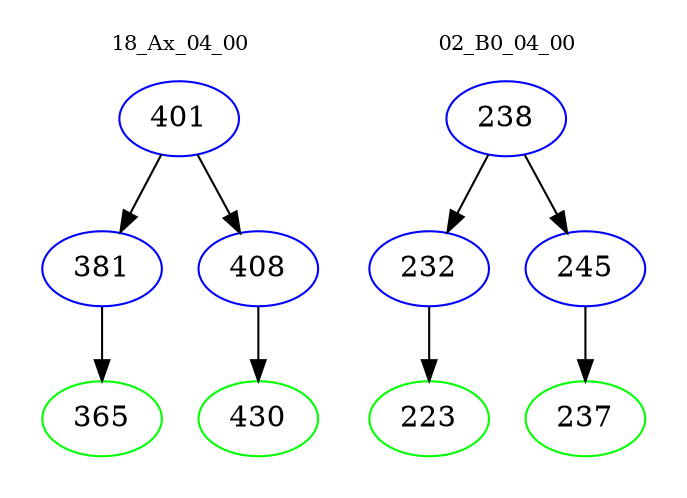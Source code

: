 digraph{
subgraph cluster_0 {
color = white
label = "18_Ax_04_00";
fontsize=10;
T0_401 [label="401", color="blue"]
T0_401 -> T0_381 [color="black"]
T0_381 [label="381", color="blue"]
T0_381 -> T0_365 [color="black"]
T0_365 [label="365", color="green"]
T0_401 -> T0_408 [color="black"]
T0_408 [label="408", color="blue"]
T0_408 -> T0_430 [color="black"]
T0_430 [label="430", color="green"]
}
subgraph cluster_1 {
color = white
label = "02_B0_04_00";
fontsize=10;
T1_238 [label="238", color="blue"]
T1_238 -> T1_232 [color="black"]
T1_232 [label="232", color="blue"]
T1_232 -> T1_223 [color="black"]
T1_223 [label="223", color="green"]
T1_238 -> T1_245 [color="black"]
T1_245 [label="245", color="blue"]
T1_245 -> T1_237 [color="black"]
T1_237 [label="237", color="green"]
}
}

